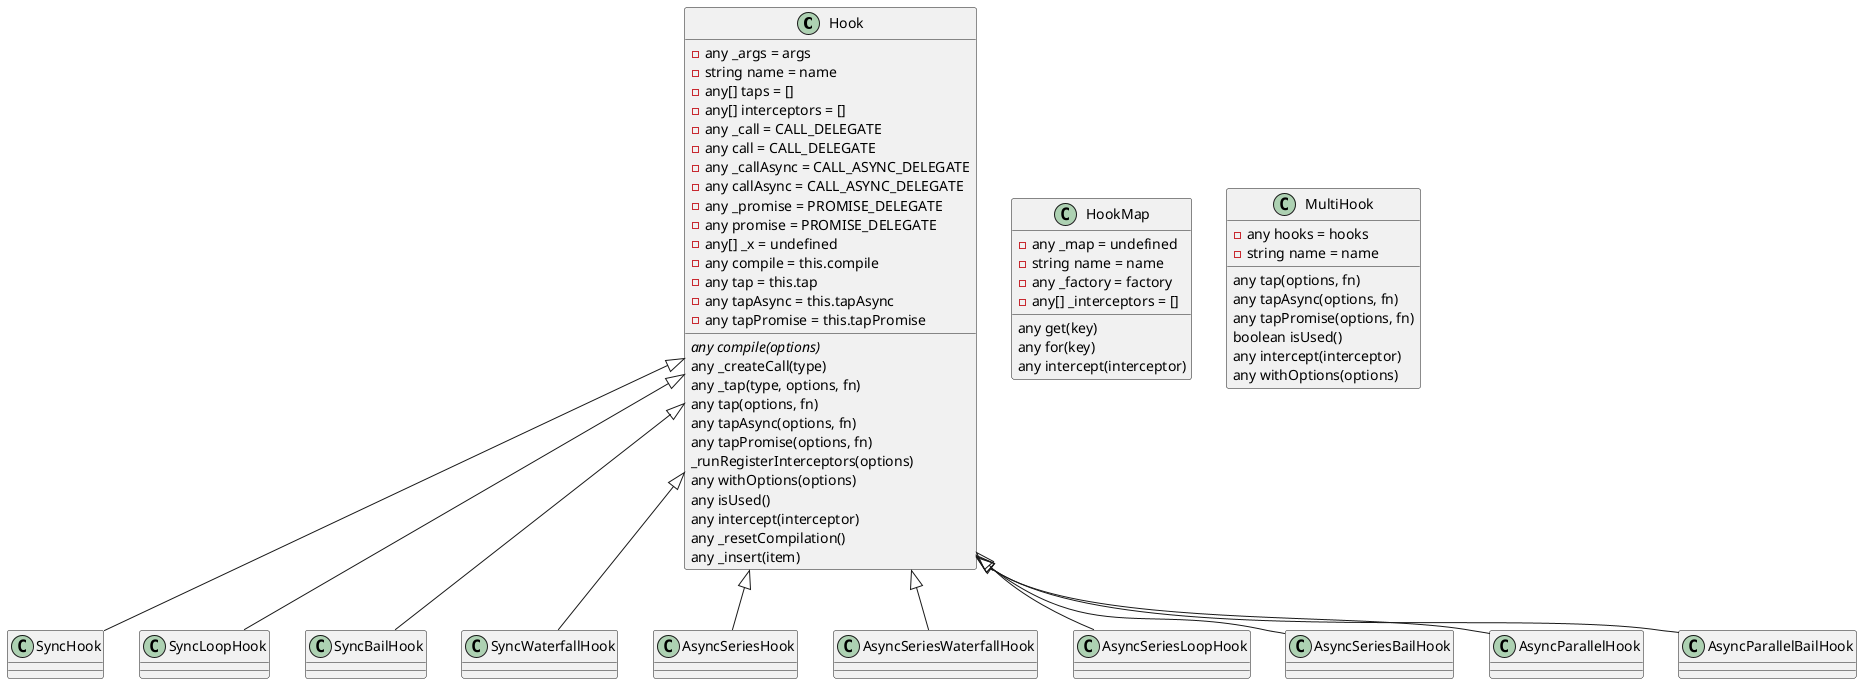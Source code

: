 @startuml 2.0.0-beta.11
    class Hook {
        - any _args = args
        - string name = name
        - any[] taps = []
        - any[] interceptors = []
        - any _call = CALL_DELEGATE
        - any call = CALL_DELEGATE
        - any _callAsync = CALL_ASYNC_DELEGATE
        - any callAsync = CALL_ASYNC_DELEGATE
        - any _promise = PROMISE_DELEGATE
        - any promise = PROMISE_DELEGATE
        - any[] _x = undefined
        - any compile = this.compile
        - any tap = this.tap
        - any tapAsync = this.tapAsync
        - any tapPromise = this.tapPromise
        {abstract} any compile(options)
        any _createCall(type)
        any _tap(type, options, fn)
        any tap(options, fn)
        any tapAsync(options, fn)
        any tapPromise(options, fn)
        _runRegisterInterceptors(options)
        any withOptions(options)
        any isUsed()
        any intercept(interceptor)
        any _resetCompilation()
        any _insert(item)
    }
    Hook <|-- SyncHook 
    Hook <|-- SyncLoopHook 
    Hook <|-- SyncBailHook 
    Hook <|-- SyncWaterfallHook 
    Hook <|-- AsyncSeriesHook 
    Hook <|-- AsyncSeriesWaterfallHook
    Hook <|-- AsyncSeriesLoopHook 
    Hook <|-- AsyncSeriesBailHook 
    Hook <|-- AsyncParallelHook 
    Hook <|-- AsyncParallelBailHook
    class HookMap {
        - any _map = undefined
        - string name = name
        - any _factory = factory
        - any[] _interceptors = []
        any get(key)
        any for(key)
        any intercept(interceptor)
    }
    class MultiHook {
        - any hooks = hooks
        - string name = name
        any tap(options, fn)
        any tapAsync(options, fn)
        any tapPromise(options, fn)
        boolean isUsed()
        any intercept(interceptor)
        any withOptions(options)
    }

@enduml